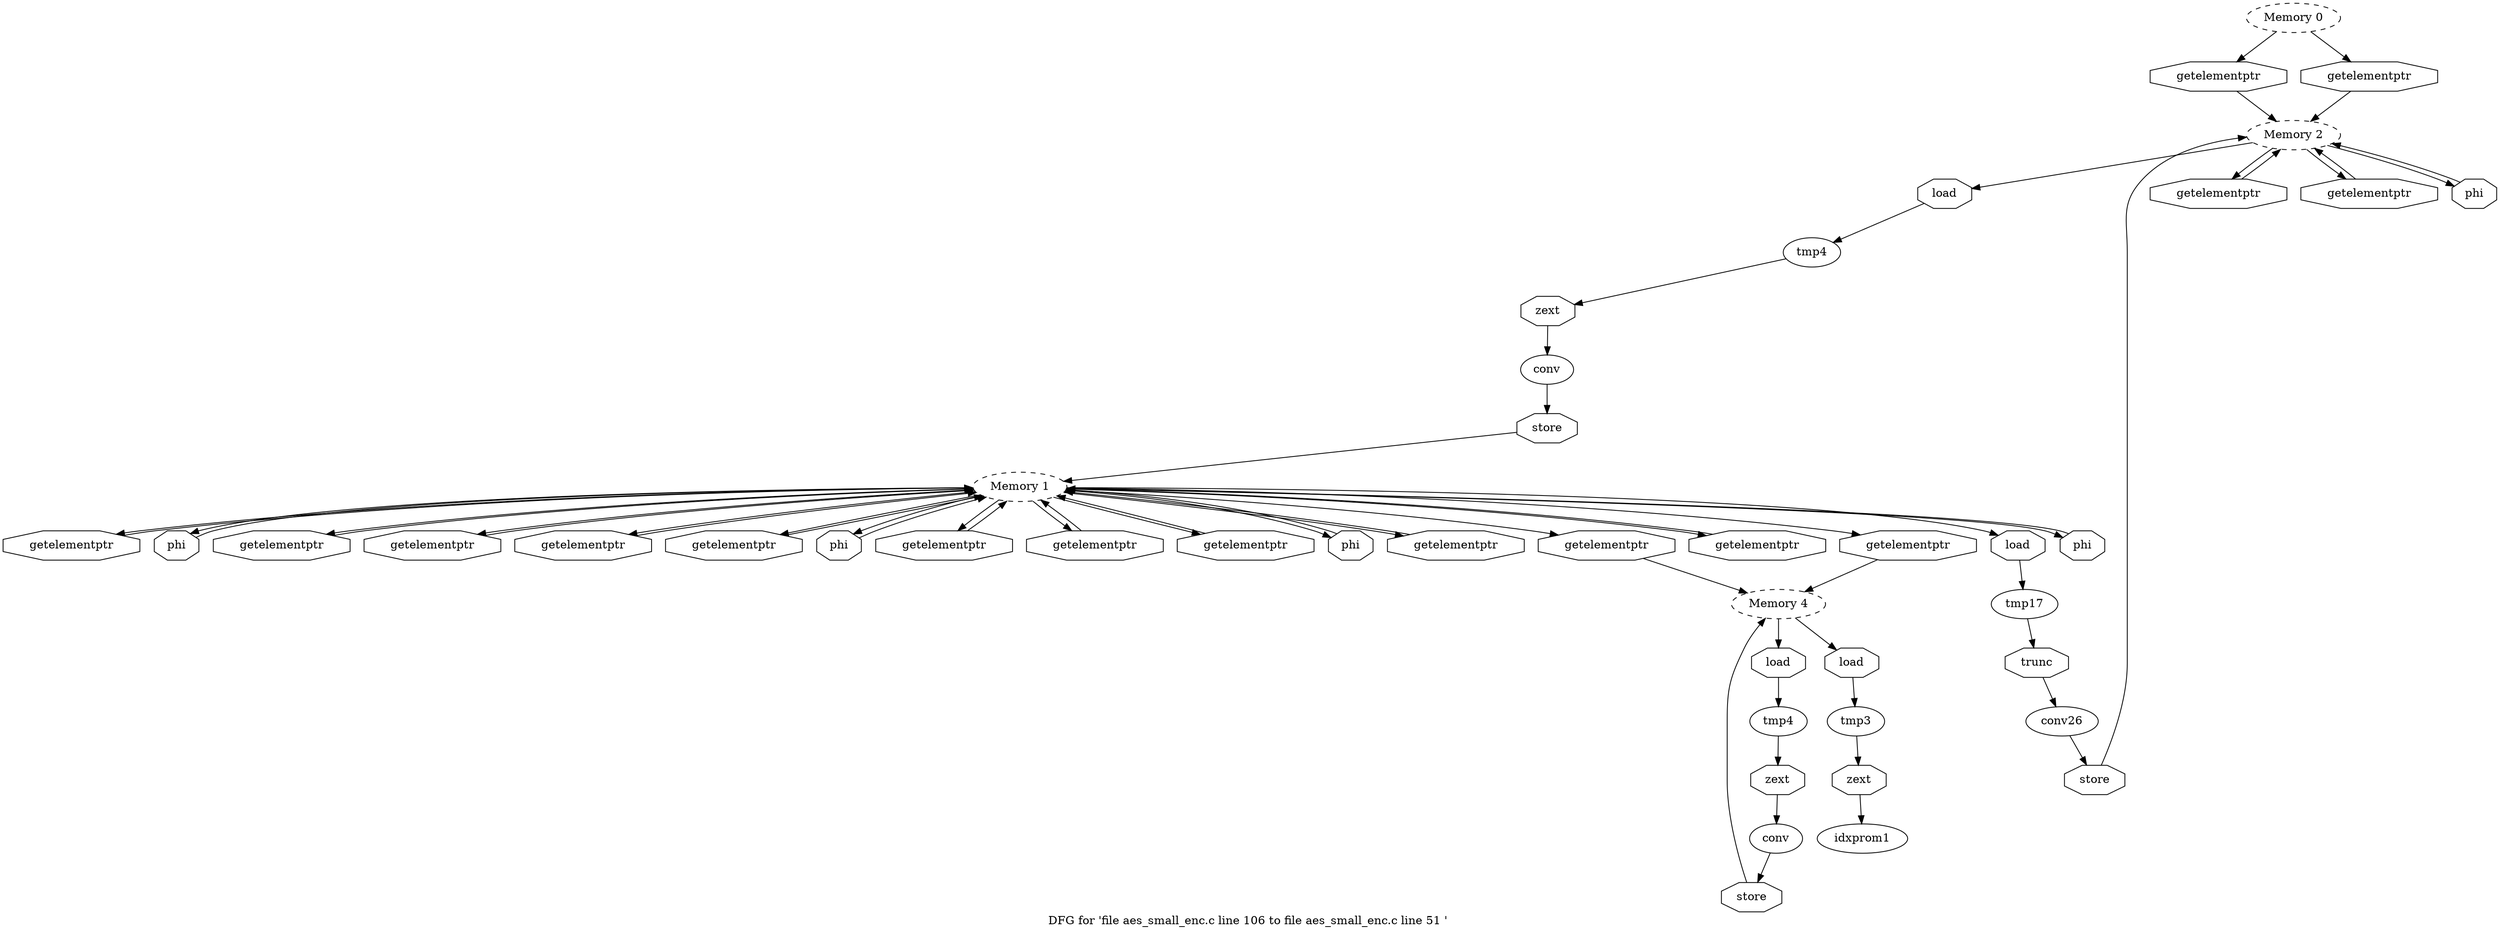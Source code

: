 digraph "DFG for 'file aes_small_enc.c line 106 to file aes_small_enc.c line 51 '  "{
label="DFG for 'file aes_small_enc.c line 106 to file aes_small_enc.c line 51 ' ";
node_489[shape=ellipse,style=dashed,label="Memory 2"]
node_493[shape=octagon,style=solid,label="load"]
"node_489"->"node_493"
node_505[shape=octagon,style=solid,label="getelementptr"]
"node_489"->"node_505"
node_510[shape=octagon,style=solid,label="getelementptr"]
"node_489"->"node_510"
node_531[shape=octagon,style=solid,label="phi"]
"node_489"->"node_531"
node_492[shape=ellipse,style=solid,label="tmp4"]
node_495[shape=octagon,style=solid,label="zext"]
"node_492"->"node_495"
"node_493"->"node_492"
node_494[shape=ellipse,style=solid,label="conv"]
node_497[shape=octagon,style=solid,label="store"]
"node_494"->"node_497"
"node_495"->"node_494"
node_496[shape=octagon,style=solid,label="getelementptr"]
node_488[shape=ellipse,style=dashed,label="Memory 1"]
"node_496"->"node_488"
"node_497"->"node_488"
node_490[shape=octagon,style=solid,label="getelementptr"]
"node_490"->"node_489"
node_498[shape=octagon,style=solid,label="getelementptr"]
"node_498"->"node_488"
node_499[shape=octagon,style=solid,label="phi"]
"node_499"->"node_488"
node_500[shape=octagon,style=solid,label="getelementptr"]
"node_500"->"node_489"
node_501[shape=octagon,style=solid,label="getelementptr"]
"node_501"->"node_488"
node_502[shape=octagon,style=solid,label="getelementptr"]
"node_502"->"node_488"
node_503[shape=octagon,style=solid,label="getelementptr"]
"node_503"->"node_488"
node_504[shape=octagon,style=solid,label="getelementptr"]
"node_504"->"node_488"
node_491[shape=ellipse,style=dashed,label="Memory 0"]
"node_491"->"node_490"
"node_491"->"node_500"
"node_488"->"node_496"
"node_488"->"node_498"
"node_488"->"node_499"
"node_488"->"node_501"
"node_488"->"node_502"
"node_488"->"node_503"
"node_488"->"node_504"
node_506[shape=octagon,style=solid,label="phi"]
"node_488"->"node_506"
node_507[shape=octagon,style=solid,label="getelementptr"]
"node_488"->"node_507"
node_508[shape=octagon,style=solid,label="getelementptr"]
"node_488"->"node_508"
node_509[shape=octagon,style=solid,label="getelementptr"]
"node_488"->"node_509"
node_511[shape=octagon,style=solid,label="phi"]
"node_488"->"node_511"
node_512[shape=octagon,style=solid,label="getelementptr"]
"node_488"->"node_512"
node_514[shape=octagon,style=solid,label="load"]
"node_488"->"node_514"
node_518[shape=octagon,style=solid,label="getelementptr"]
"node_488"->"node_518"
node_528[shape=octagon,style=solid,label="getelementptr"]
"node_488"->"node_528"
node_530[shape=octagon,style=solid,label="phi"]
"node_488"->"node_530"
"node_505"->"node_489"
"node_506"->"node_488"
"node_507"->"node_488"
"node_508"->"node_488"
"node_509"->"node_488"
"node_510"->"node_489"
"node_511"->"node_488"
"node_512"->"node_488"
node_513[shape=ellipse,style=solid,label="tmp17"]
node_516[shape=octagon,style=solid,label="trunc"]
"node_513"->"node_516"
"node_514"->"node_513"
node_515[shape=ellipse,style=solid,label="conv26"]
node_521[shape=octagon,style=solid,label="store"]
"node_515"->"node_521"
"node_516"->"node_515"
node_517[shape=ellipse,style=dashed,label="Memory 4"]
node_520[shape=octagon,style=solid,label="load"]
"node_517"->"node_520"
node_525[shape=octagon,style=solid,label="load"]
"node_517"->"node_525"
"node_518"->"node_517"
node_519[shape=ellipse,style=solid,label="tmp3"]
node_523[shape=octagon,style=solid,label="zext"]
"node_519"->"node_523"
"node_520"->"node_519"
"node_521"->"node_489"
node_522[shape=ellipse,style=solid,label="idxprom1"]
"node_523"->"node_522"
node_524[shape=ellipse,style=solid,label="tmp4"]
node_527[shape=octagon,style=solid,label="zext"]
"node_524"->"node_527"
"node_525"->"node_524"
node_526[shape=ellipse,style=solid,label="conv"]
node_529[shape=octagon,style=solid,label="store"]
"node_526"->"node_529"
"node_527"->"node_526"
"node_528"->"node_517"
"node_529"->"node_517"
"node_530"->"node_488"
"node_531"->"node_489"
}

